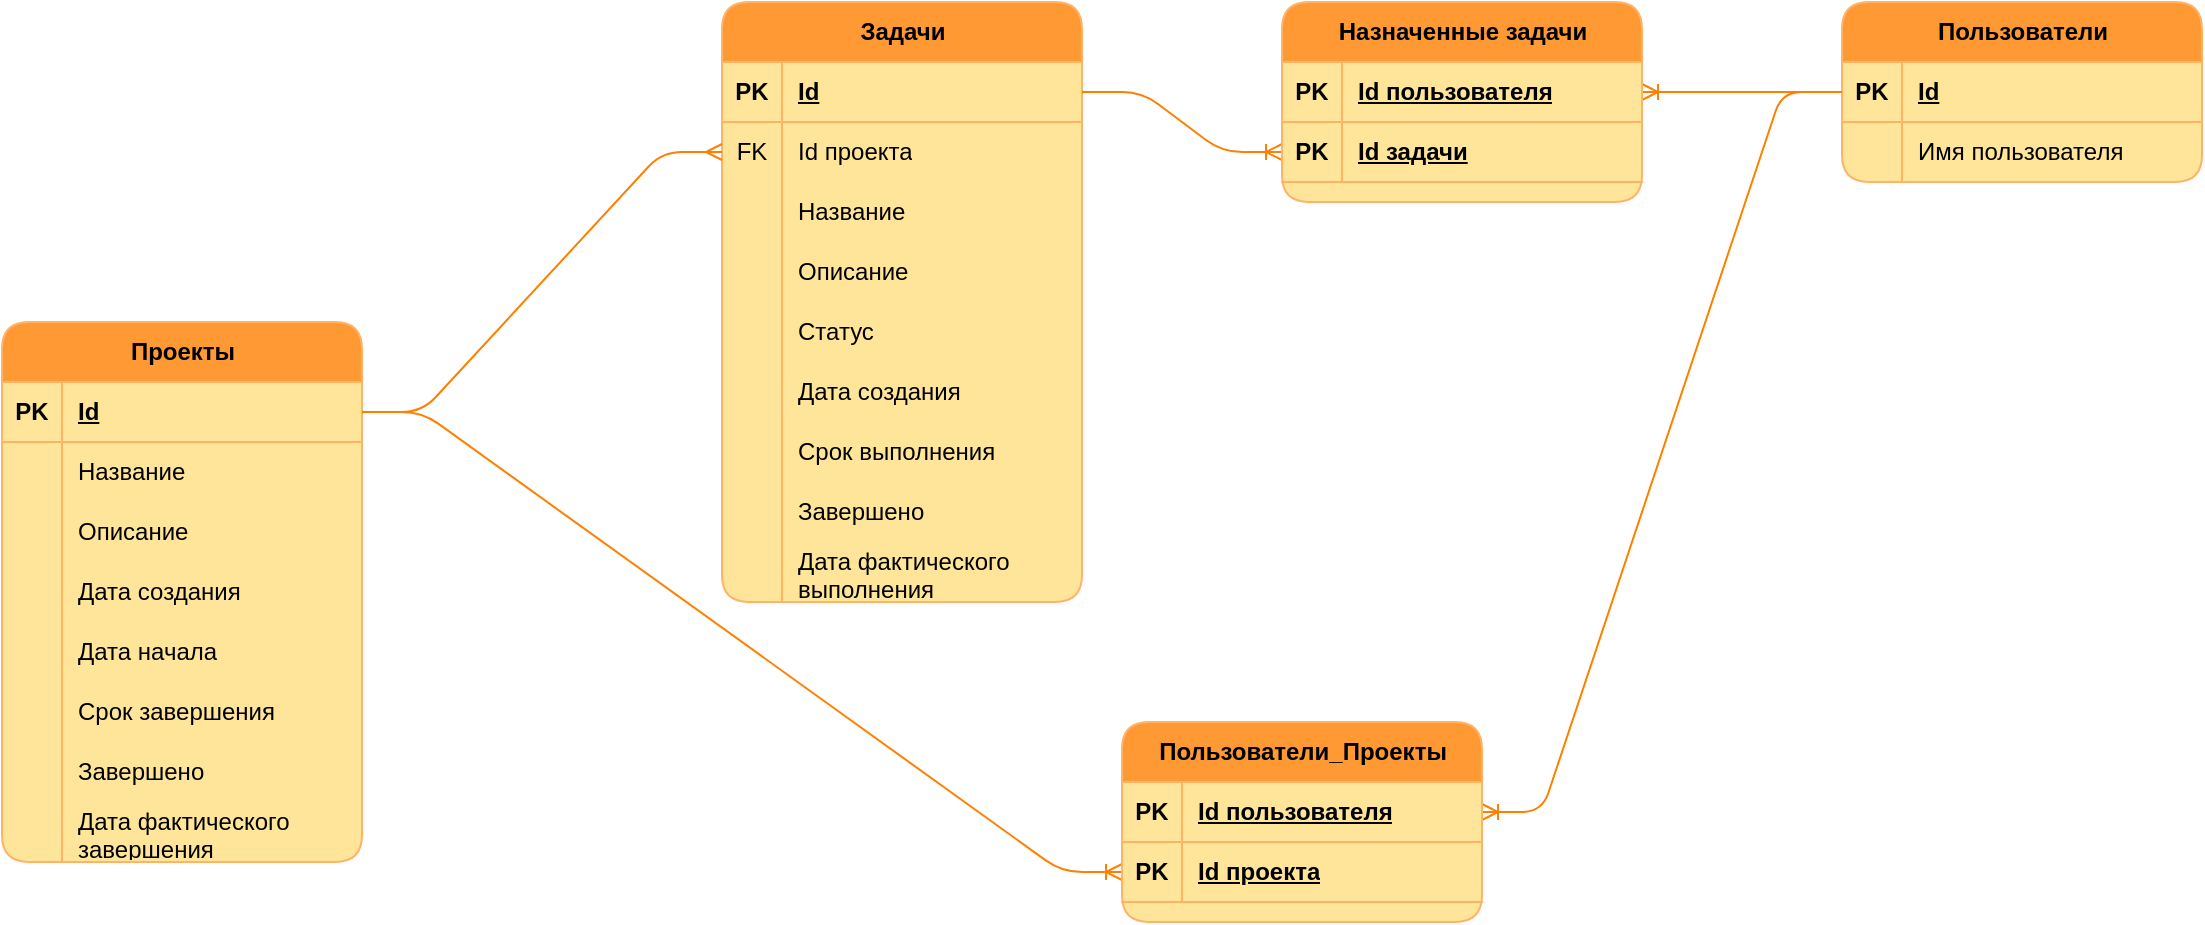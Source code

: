 <mxfile version="23.1.7" type="device">
  <diagram name="Страница — 1" id="sYJRyh-vGLoJUBEAvfaE">
    <mxGraphModel dx="1182" dy="736" grid="1" gridSize="10" guides="1" tooltips="1" connect="1" arrows="1" fold="1" page="0" pageScale="1" pageWidth="827" pageHeight="1169" background="none" math="0" shadow="0">
      <root>
        <mxCell id="0" />
        <mxCell id="1" parent="0" />
        <mxCell id="Amn-JdEglSX3VzLdpy1B-4" value="Пользователи" style="shape=table;startSize=30;container=1;collapsible=1;childLayout=tableLayout;fixedRows=1;rowLines=0;fontStyle=1;align=center;resizeLast=1;html=1;fillColor=#FF9933;strokeColor=#FFB366;swimlaneFillColor=#FFE599;rounded=1;shadow=0;swimlaneLine=1;" parent="1" vertex="1">
          <mxGeometry x="720" y="80" width="180" height="90" as="geometry" />
        </mxCell>
        <mxCell id="Amn-JdEglSX3VzLdpy1B-5" value="" style="shape=tableRow;horizontal=0;startSize=0;swimlaneHead=0;swimlaneBody=0;fillColor=none;collapsible=0;dropTarget=0;points=[[0,0.5],[1,0.5]];portConstraint=eastwest;top=0;left=0;right=0;bottom=1;align=left;strokeColor=#FFB366;" parent="Amn-JdEglSX3VzLdpy1B-4" vertex="1">
          <mxGeometry y="30" width="180" height="30" as="geometry" />
        </mxCell>
        <mxCell id="Amn-JdEglSX3VzLdpy1B-6" value="PK" style="shape=partialRectangle;connectable=0;fillColor=none;top=0;left=0;bottom=0;right=0;fontStyle=1;overflow=hidden;whiteSpace=wrap;html=1;strokeColor=#FFB366;" parent="Amn-JdEglSX3VzLdpy1B-5" vertex="1">
          <mxGeometry width="30" height="30" as="geometry">
            <mxRectangle width="30" height="30" as="alternateBounds" />
          </mxGeometry>
        </mxCell>
        <mxCell id="Amn-JdEglSX3VzLdpy1B-7" value="Id" style="shape=partialRectangle;connectable=0;fillColor=none;top=0;left=0;bottom=0;right=0;align=left;spacingLeft=6;fontStyle=5;overflow=hidden;whiteSpace=wrap;html=1;strokeColor=#FFB366;" parent="Amn-JdEglSX3VzLdpy1B-5" vertex="1">
          <mxGeometry x="30" width="150" height="30" as="geometry">
            <mxRectangle width="150" height="30" as="alternateBounds" />
          </mxGeometry>
        </mxCell>
        <mxCell id="Amn-JdEglSX3VzLdpy1B-8" value="" style="shape=tableRow;horizontal=0;startSize=0;swimlaneHead=0;swimlaneBody=0;fillColor=none;collapsible=0;dropTarget=0;points=[[0,0.5],[1,0.5]];portConstraint=eastwest;top=0;left=0;right=0;bottom=0;strokeColor=#FFB366;" parent="Amn-JdEglSX3VzLdpy1B-4" vertex="1">
          <mxGeometry y="60" width="180" height="30" as="geometry" />
        </mxCell>
        <mxCell id="Amn-JdEglSX3VzLdpy1B-9" value="" style="shape=partialRectangle;connectable=0;fillColor=none;top=0;left=0;bottom=0;right=0;editable=1;overflow=hidden;whiteSpace=wrap;html=1;strokeColor=#FFB366;" parent="Amn-JdEglSX3VzLdpy1B-8" vertex="1">
          <mxGeometry width="30" height="30" as="geometry">
            <mxRectangle width="30" height="30" as="alternateBounds" />
          </mxGeometry>
        </mxCell>
        <mxCell id="Amn-JdEglSX3VzLdpy1B-10" value="Имя пользователя" style="shape=partialRectangle;connectable=0;fillColor=none;top=0;left=0;bottom=0;right=0;align=left;spacingLeft=6;overflow=hidden;whiteSpace=wrap;html=1;strokeColor=#FFB366;" parent="Amn-JdEglSX3VzLdpy1B-8" vertex="1">
          <mxGeometry x="30" width="150" height="30" as="geometry">
            <mxRectangle width="150" height="30" as="alternateBounds" />
          </mxGeometry>
        </mxCell>
        <mxCell id="Amn-JdEglSX3VzLdpy1B-17" value="Задачи" style="shape=table;startSize=30;container=1;collapsible=1;childLayout=tableLayout;fixedRows=1;rowLines=0;fontStyle=1;align=center;resizeLast=1;html=1;fillColor=#FF9933;strokeColor=#FFB366;swimlaneFillColor=#FFE599;rounded=1;shadow=0;swimlaneLine=1;" parent="1" vertex="1">
          <mxGeometry x="160" y="80" width="180" height="300" as="geometry" />
        </mxCell>
        <mxCell id="Amn-JdEglSX3VzLdpy1B-18" value="" style="shape=tableRow;horizontal=0;startSize=0;swimlaneHead=0;swimlaneBody=0;fillColor=none;collapsible=0;dropTarget=0;points=[[0,0.5],[1,0.5]];portConstraint=eastwest;top=0;left=0;right=0;bottom=1;strokeColor=inherit;" parent="Amn-JdEglSX3VzLdpy1B-17" vertex="1">
          <mxGeometry y="30" width="180" height="30" as="geometry" />
        </mxCell>
        <mxCell id="Amn-JdEglSX3VzLdpy1B-19" value="PK" style="shape=partialRectangle;connectable=0;fillColor=none;top=0;left=0;bottom=0;right=0;fontStyle=1;overflow=hidden;whiteSpace=wrap;html=1;" parent="Amn-JdEglSX3VzLdpy1B-18" vertex="1">
          <mxGeometry width="30" height="30" as="geometry">
            <mxRectangle width="30" height="30" as="alternateBounds" />
          </mxGeometry>
        </mxCell>
        <mxCell id="Amn-JdEglSX3VzLdpy1B-20" value="Id" style="shape=partialRectangle;connectable=0;fillColor=none;top=0;left=0;bottom=0;right=0;align=left;spacingLeft=6;fontStyle=5;overflow=hidden;whiteSpace=wrap;html=1;" parent="Amn-JdEglSX3VzLdpy1B-18" vertex="1">
          <mxGeometry x="30" width="150" height="30" as="geometry">
            <mxRectangle width="150" height="30" as="alternateBounds" />
          </mxGeometry>
        </mxCell>
        <mxCell id="Amn-JdEglSX3VzLdpy1B-101" value="" style="shape=tableRow;horizontal=0;startSize=0;swimlaneHead=0;swimlaneBody=0;fillColor=none;collapsible=0;dropTarget=0;points=[[0,0.5],[1,0.5]];portConstraint=eastwest;top=0;left=0;right=0;bottom=0;" parent="Amn-JdEglSX3VzLdpy1B-17" vertex="1">
          <mxGeometry y="60" width="180" height="30" as="geometry" />
        </mxCell>
        <mxCell id="Amn-JdEglSX3VzLdpy1B-102" value="FK" style="shape=partialRectangle;connectable=0;fillColor=none;top=0;left=0;bottom=0;right=0;fontStyle=0;overflow=hidden;whiteSpace=wrap;html=1;" parent="Amn-JdEglSX3VzLdpy1B-101" vertex="1">
          <mxGeometry width="30" height="30" as="geometry">
            <mxRectangle width="30" height="30" as="alternateBounds" />
          </mxGeometry>
        </mxCell>
        <mxCell id="Amn-JdEglSX3VzLdpy1B-103" value="Id проекта" style="shape=partialRectangle;connectable=0;fillColor=none;top=0;left=0;bottom=0;right=0;align=left;spacingLeft=6;fontStyle=0;overflow=hidden;whiteSpace=wrap;html=1;" parent="Amn-JdEglSX3VzLdpy1B-101" vertex="1">
          <mxGeometry x="30" width="150" height="30" as="geometry">
            <mxRectangle width="150" height="30" as="alternateBounds" />
          </mxGeometry>
        </mxCell>
        <mxCell id="Amn-JdEglSX3VzLdpy1B-98" value="" style="shape=tableRow;horizontal=0;startSize=0;swimlaneHead=0;swimlaneBody=0;fillColor=none;collapsible=0;dropTarget=0;points=[[0,0.5],[1,0.5]];portConstraint=eastwest;top=0;left=0;right=0;bottom=0;" parent="Amn-JdEglSX3VzLdpy1B-17" vertex="1">
          <mxGeometry y="90" width="180" height="30" as="geometry" />
        </mxCell>
        <mxCell id="Amn-JdEglSX3VzLdpy1B-99" value="" style="shape=partialRectangle;connectable=0;fillColor=none;top=0;left=0;bottom=0;right=0;editable=1;overflow=hidden;whiteSpace=wrap;html=1;" parent="Amn-JdEglSX3VzLdpy1B-98" vertex="1">
          <mxGeometry width="30" height="30" as="geometry">
            <mxRectangle width="30" height="30" as="alternateBounds" />
          </mxGeometry>
        </mxCell>
        <mxCell id="Amn-JdEglSX3VzLdpy1B-100" value="Название" style="shape=partialRectangle;connectable=0;fillColor=none;top=0;left=0;bottom=0;right=0;align=left;spacingLeft=6;overflow=hidden;whiteSpace=wrap;html=1;" parent="Amn-JdEglSX3VzLdpy1B-98" vertex="1">
          <mxGeometry x="30" width="150" height="30" as="geometry">
            <mxRectangle width="150" height="30" as="alternateBounds" />
          </mxGeometry>
        </mxCell>
        <mxCell id="Amn-JdEglSX3VzLdpy1B-24" value="" style="shape=tableRow;horizontal=0;startSize=0;swimlaneHead=0;swimlaneBody=0;fillColor=none;collapsible=0;dropTarget=0;points=[[0,0.5],[1,0.5]];portConstraint=eastwest;top=0;left=0;right=0;bottom=0;" parent="Amn-JdEglSX3VzLdpy1B-17" vertex="1">
          <mxGeometry y="120" width="180" height="30" as="geometry" />
        </mxCell>
        <mxCell id="Amn-JdEglSX3VzLdpy1B-25" value="" style="shape=partialRectangle;connectable=0;fillColor=none;top=0;left=0;bottom=0;right=0;editable=1;overflow=hidden;whiteSpace=wrap;html=1;" parent="Amn-JdEglSX3VzLdpy1B-24" vertex="1">
          <mxGeometry width="30" height="30" as="geometry">
            <mxRectangle width="30" height="30" as="alternateBounds" />
          </mxGeometry>
        </mxCell>
        <mxCell id="Amn-JdEglSX3VzLdpy1B-26" value="Описание" style="shape=partialRectangle;connectable=0;fillColor=none;top=0;left=0;bottom=0;right=0;align=left;spacingLeft=6;overflow=hidden;whiteSpace=wrap;html=1;" parent="Amn-JdEglSX3VzLdpy1B-24" vertex="1">
          <mxGeometry x="30" width="150" height="30" as="geometry">
            <mxRectangle width="150" height="30" as="alternateBounds" />
          </mxGeometry>
        </mxCell>
        <mxCell id="Amn-JdEglSX3VzLdpy1B-27" value="" style="shape=tableRow;horizontal=0;startSize=0;swimlaneHead=0;swimlaneBody=0;fillColor=none;collapsible=0;dropTarget=0;points=[[0,0.5],[1,0.5]];portConstraint=eastwest;top=0;left=0;right=0;bottom=0;" parent="Amn-JdEglSX3VzLdpy1B-17" vertex="1">
          <mxGeometry y="150" width="180" height="30" as="geometry" />
        </mxCell>
        <mxCell id="Amn-JdEglSX3VzLdpy1B-28" value="" style="shape=partialRectangle;connectable=0;fillColor=none;top=0;left=0;bottom=0;right=0;editable=1;overflow=hidden;whiteSpace=wrap;html=1;" parent="Amn-JdEglSX3VzLdpy1B-27" vertex="1">
          <mxGeometry width="30" height="30" as="geometry">
            <mxRectangle width="30" height="30" as="alternateBounds" />
          </mxGeometry>
        </mxCell>
        <mxCell id="Amn-JdEglSX3VzLdpy1B-29" value="Статус" style="shape=partialRectangle;connectable=0;fillColor=none;top=0;left=0;bottom=0;right=0;align=left;spacingLeft=6;overflow=hidden;whiteSpace=wrap;html=1;" parent="Amn-JdEglSX3VzLdpy1B-27" vertex="1">
          <mxGeometry x="30" width="150" height="30" as="geometry">
            <mxRectangle width="150" height="30" as="alternateBounds" />
          </mxGeometry>
        </mxCell>
        <mxCell id="Amn-JdEglSX3VzLdpy1B-30" value="" style="shape=tableRow;horizontal=0;startSize=0;swimlaneHead=0;swimlaneBody=0;fillColor=none;collapsible=0;dropTarget=0;points=[[0,0.5],[1,0.5]];portConstraint=eastwest;top=0;left=0;right=0;bottom=0;" parent="Amn-JdEglSX3VzLdpy1B-17" vertex="1">
          <mxGeometry y="180" width="180" height="30" as="geometry" />
        </mxCell>
        <mxCell id="Amn-JdEglSX3VzLdpy1B-31" value="" style="shape=partialRectangle;connectable=0;fillColor=none;top=0;left=0;bottom=0;right=0;editable=1;overflow=hidden;whiteSpace=wrap;html=1;" parent="Amn-JdEglSX3VzLdpy1B-30" vertex="1">
          <mxGeometry width="30" height="30" as="geometry">
            <mxRectangle width="30" height="30" as="alternateBounds" />
          </mxGeometry>
        </mxCell>
        <mxCell id="Amn-JdEglSX3VzLdpy1B-32" value="Дата создания" style="shape=partialRectangle;connectable=0;fillColor=none;top=0;left=0;bottom=0;right=0;align=left;spacingLeft=6;overflow=hidden;whiteSpace=wrap;html=1;" parent="Amn-JdEglSX3VzLdpy1B-30" vertex="1">
          <mxGeometry x="30" width="150" height="30" as="geometry">
            <mxRectangle width="150" height="30" as="alternateBounds" />
          </mxGeometry>
        </mxCell>
        <mxCell id="Amn-JdEglSX3VzLdpy1B-49" value="" style="shape=tableRow;horizontal=0;startSize=0;swimlaneHead=0;swimlaneBody=0;fillColor=none;collapsible=0;dropTarget=0;points=[[0,0.5],[1,0.5]];portConstraint=eastwest;top=0;left=0;right=0;bottom=0;" parent="Amn-JdEglSX3VzLdpy1B-17" vertex="1">
          <mxGeometry y="210" width="180" height="30" as="geometry" />
        </mxCell>
        <mxCell id="Amn-JdEglSX3VzLdpy1B-50" value="" style="shape=partialRectangle;connectable=0;fillColor=none;top=0;left=0;bottom=0;right=0;editable=1;overflow=hidden;whiteSpace=wrap;html=1;" parent="Amn-JdEglSX3VzLdpy1B-49" vertex="1">
          <mxGeometry width="30" height="30" as="geometry">
            <mxRectangle width="30" height="30" as="alternateBounds" />
          </mxGeometry>
        </mxCell>
        <mxCell id="Amn-JdEglSX3VzLdpy1B-51" value="Срок выполнения" style="shape=partialRectangle;connectable=0;fillColor=none;top=0;left=0;bottom=0;right=0;align=left;spacingLeft=6;overflow=hidden;whiteSpace=wrap;html=1;" parent="Amn-JdEglSX3VzLdpy1B-49" vertex="1">
          <mxGeometry x="30" width="150" height="30" as="geometry">
            <mxRectangle width="150" height="30" as="alternateBounds" />
          </mxGeometry>
        </mxCell>
        <mxCell id="sZ9bfhR0QjkCpLC3PB9L-11" value="" style="shape=tableRow;horizontal=0;startSize=0;swimlaneHead=0;swimlaneBody=0;fillColor=none;collapsible=0;dropTarget=0;points=[[0,0.5],[1,0.5]];portConstraint=eastwest;top=0;left=0;right=0;bottom=0;" vertex="1" parent="Amn-JdEglSX3VzLdpy1B-17">
          <mxGeometry y="240" width="180" height="30" as="geometry" />
        </mxCell>
        <mxCell id="sZ9bfhR0QjkCpLC3PB9L-12" value="" style="shape=partialRectangle;connectable=0;fillColor=none;top=0;left=0;bottom=0;right=0;editable=1;overflow=hidden;whiteSpace=wrap;html=1;" vertex="1" parent="sZ9bfhR0QjkCpLC3PB9L-11">
          <mxGeometry width="30" height="30" as="geometry">
            <mxRectangle width="30" height="30" as="alternateBounds" />
          </mxGeometry>
        </mxCell>
        <mxCell id="sZ9bfhR0QjkCpLC3PB9L-13" value="Завершено" style="shape=partialRectangle;connectable=0;fillColor=none;top=0;left=0;bottom=0;right=0;align=left;spacingLeft=6;overflow=hidden;whiteSpace=wrap;html=1;" vertex="1" parent="sZ9bfhR0QjkCpLC3PB9L-11">
          <mxGeometry x="30" width="150" height="30" as="geometry">
            <mxRectangle width="150" height="30" as="alternateBounds" />
          </mxGeometry>
        </mxCell>
        <mxCell id="Amn-JdEglSX3VzLdpy1B-33" value="" style="shape=tableRow;horizontal=0;startSize=0;swimlaneHead=0;swimlaneBody=0;fillColor=none;collapsible=0;dropTarget=0;points=[[0,0.5],[1,0.5]];portConstraint=eastwest;top=0;left=0;right=0;bottom=0;" parent="Amn-JdEglSX3VzLdpy1B-17" vertex="1">
          <mxGeometry y="270" width="180" height="30" as="geometry" />
        </mxCell>
        <mxCell id="Amn-JdEglSX3VzLdpy1B-34" value="" style="shape=partialRectangle;connectable=0;fillColor=none;top=0;left=0;bottom=0;right=0;editable=1;overflow=hidden;whiteSpace=wrap;html=1;" parent="Amn-JdEglSX3VzLdpy1B-33" vertex="1">
          <mxGeometry width="30" height="30" as="geometry">
            <mxRectangle width="30" height="30" as="alternateBounds" />
          </mxGeometry>
        </mxCell>
        <mxCell id="Amn-JdEglSX3VzLdpy1B-35" value="Дата фактического выполнения" style="shape=partialRectangle;connectable=0;fillColor=none;top=0;left=0;bottom=0;right=0;align=left;spacingLeft=6;overflow=hidden;whiteSpace=wrap;html=1;" parent="Amn-JdEglSX3VzLdpy1B-33" vertex="1">
          <mxGeometry x="30" width="150" height="30" as="geometry">
            <mxRectangle width="150" height="30" as="alternateBounds" />
          </mxGeometry>
        </mxCell>
        <mxCell id="Amn-JdEglSX3VzLdpy1B-36" value="Проекты" style="shape=table;startSize=30;container=1;collapsible=1;childLayout=tableLayout;fixedRows=1;rowLines=0;fontStyle=1;align=center;resizeLast=1;html=1;fillColor=#FF9933;strokeColor=#FFB366;swimlaneFillColor=#FFE599;rounded=1;shadow=0;swimlaneLine=1;" parent="1" vertex="1">
          <mxGeometry x="-200" y="240" width="180" height="270" as="geometry" />
        </mxCell>
        <mxCell id="Amn-JdEglSX3VzLdpy1B-37" value="" style="shape=tableRow;horizontal=0;startSize=0;swimlaneHead=0;swimlaneBody=0;fillColor=none;collapsible=0;dropTarget=0;points=[[0,0.5],[1,0.5]];portConstraint=eastwest;top=0;left=0;right=0;bottom=1;strokeColor=inherit;" parent="Amn-JdEglSX3VzLdpy1B-36" vertex="1">
          <mxGeometry y="30" width="180" height="30" as="geometry" />
        </mxCell>
        <mxCell id="Amn-JdEglSX3VzLdpy1B-38" value="PK" style="shape=partialRectangle;connectable=0;fillColor=none;top=0;left=0;bottom=0;right=0;fontStyle=1;overflow=hidden;whiteSpace=wrap;html=1;" parent="Amn-JdEglSX3VzLdpy1B-37" vertex="1">
          <mxGeometry width="30" height="30" as="geometry">
            <mxRectangle width="30" height="30" as="alternateBounds" />
          </mxGeometry>
        </mxCell>
        <mxCell id="Amn-JdEglSX3VzLdpy1B-39" value="Id" style="shape=partialRectangle;connectable=0;fillColor=none;top=0;left=0;bottom=0;right=0;align=left;spacingLeft=6;fontStyle=5;overflow=hidden;whiteSpace=wrap;html=1;strokeColor=inherit;" parent="Amn-JdEglSX3VzLdpy1B-37" vertex="1">
          <mxGeometry x="30" width="150" height="30" as="geometry">
            <mxRectangle width="150" height="30" as="alternateBounds" />
          </mxGeometry>
        </mxCell>
        <mxCell id="Amn-JdEglSX3VzLdpy1B-40" value="" style="shape=tableRow;horizontal=0;startSize=0;swimlaneHead=0;swimlaneBody=0;fillColor=none;collapsible=0;dropTarget=0;points=[[0,0.5],[1,0.5]];portConstraint=eastwest;top=0;left=0;right=0;bottom=0;strokeColor=inherit;" parent="Amn-JdEglSX3VzLdpy1B-36" vertex="1">
          <mxGeometry y="60" width="180" height="30" as="geometry" />
        </mxCell>
        <mxCell id="Amn-JdEglSX3VzLdpy1B-41" value="" style="shape=partialRectangle;connectable=0;fillColor=none;top=0;left=0;bottom=0;right=0;editable=1;overflow=hidden;whiteSpace=wrap;html=1;" parent="Amn-JdEglSX3VzLdpy1B-40" vertex="1">
          <mxGeometry width="30" height="30" as="geometry">
            <mxRectangle width="30" height="30" as="alternateBounds" />
          </mxGeometry>
        </mxCell>
        <mxCell id="Amn-JdEglSX3VzLdpy1B-42" value="Название" style="shape=partialRectangle;connectable=0;fillColor=none;top=0;left=0;bottom=0;right=0;align=left;spacingLeft=6;overflow=hidden;whiteSpace=wrap;html=1;strokeColor=inherit;" parent="Amn-JdEglSX3VzLdpy1B-40" vertex="1">
          <mxGeometry x="30" width="150" height="30" as="geometry">
            <mxRectangle width="150" height="30" as="alternateBounds" />
          </mxGeometry>
        </mxCell>
        <mxCell id="Amn-JdEglSX3VzLdpy1B-43" value="" style="shape=tableRow;horizontal=0;startSize=0;swimlaneHead=0;swimlaneBody=0;fillColor=none;collapsible=0;dropTarget=0;points=[[0,0.5],[1,0.5]];portConstraint=eastwest;top=0;left=0;right=0;bottom=0;" parent="Amn-JdEglSX3VzLdpy1B-36" vertex="1">
          <mxGeometry y="90" width="180" height="30" as="geometry" />
        </mxCell>
        <mxCell id="Amn-JdEglSX3VzLdpy1B-44" value="" style="shape=partialRectangle;connectable=0;fillColor=none;top=0;left=0;bottom=0;right=0;editable=1;overflow=hidden;whiteSpace=wrap;html=1;" parent="Amn-JdEglSX3VzLdpy1B-43" vertex="1">
          <mxGeometry width="30" height="30" as="geometry">
            <mxRectangle width="30" height="30" as="alternateBounds" />
          </mxGeometry>
        </mxCell>
        <mxCell id="Amn-JdEglSX3VzLdpy1B-45" value="Описание" style="shape=partialRectangle;connectable=0;fillColor=none;top=0;left=0;bottom=0;right=0;align=left;spacingLeft=6;overflow=hidden;whiteSpace=wrap;html=1;" parent="Amn-JdEglSX3VzLdpy1B-43" vertex="1">
          <mxGeometry x="30" width="150" height="30" as="geometry">
            <mxRectangle width="150" height="30" as="alternateBounds" />
          </mxGeometry>
        </mxCell>
        <mxCell id="sZ9bfhR0QjkCpLC3PB9L-3" value="" style="shape=tableRow;horizontal=0;startSize=0;swimlaneHead=0;swimlaneBody=0;fillColor=none;collapsible=0;dropTarget=0;points=[[0,0.5],[1,0.5]];portConstraint=eastwest;top=0;left=0;right=0;bottom=0;" vertex="1" parent="Amn-JdEglSX3VzLdpy1B-36">
          <mxGeometry y="120" width="180" height="30" as="geometry" />
        </mxCell>
        <mxCell id="sZ9bfhR0QjkCpLC3PB9L-4" value="" style="shape=partialRectangle;connectable=0;fillColor=none;top=0;left=0;bottom=0;right=0;editable=1;overflow=hidden;whiteSpace=wrap;html=1;" vertex="1" parent="sZ9bfhR0QjkCpLC3PB9L-3">
          <mxGeometry width="30" height="30" as="geometry">
            <mxRectangle width="30" height="30" as="alternateBounds" />
          </mxGeometry>
        </mxCell>
        <mxCell id="sZ9bfhR0QjkCpLC3PB9L-5" value="Дата создания" style="shape=partialRectangle;connectable=0;fillColor=none;top=0;left=0;bottom=0;right=0;align=left;spacingLeft=6;overflow=hidden;whiteSpace=wrap;html=1;" vertex="1" parent="sZ9bfhR0QjkCpLC3PB9L-3">
          <mxGeometry x="30" width="150" height="30" as="geometry">
            <mxRectangle width="150" height="30" as="alternateBounds" />
          </mxGeometry>
        </mxCell>
        <mxCell id="Amn-JdEglSX3VzLdpy1B-55" value="" style="shape=tableRow;horizontal=0;startSize=0;swimlaneHead=0;swimlaneBody=0;fillColor=none;collapsible=0;dropTarget=0;points=[[0,0.5],[1,0.5]];portConstraint=eastwest;top=0;left=0;right=0;bottom=0;" parent="Amn-JdEglSX3VzLdpy1B-36" vertex="1">
          <mxGeometry y="150" width="180" height="30" as="geometry" />
        </mxCell>
        <mxCell id="Amn-JdEglSX3VzLdpy1B-56" value="" style="shape=partialRectangle;connectable=0;fillColor=none;top=0;left=0;bottom=0;right=0;editable=1;overflow=hidden;whiteSpace=wrap;html=1;" parent="Amn-JdEglSX3VzLdpy1B-55" vertex="1">
          <mxGeometry width="30" height="30" as="geometry">
            <mxRectangle width="30" height="30" as="alternateBounds" />
          </mxGeometry>
        </mxCell>
        <mxCell id="Amn-JdEglSX3VzLdpy1B-57" value="Дата начала" style="shape=partialRectangle;connectable=0;fillColor=none;top=0;left=0;bottom=0;right=0;align=left;spacingLeft=6;overflow=hidden;whiteSpace=wrap;html=1;" parent="Amn-JdEglSX3VzLdpy1B-55" vertex="1">
          <mxGeometry x="30" width="150" height="30" as="geometry">
            <mxRectangle width="150" height="30" as="alternateBounds" />
          </mxGeometry>
        </mxCell>
        <mxCell id="Amn-JdEglSX3VzLdpy1B-46" value="" style="shape=tableRow;horizontal=0;startSize=0;swimlaneHead=0;swimlaneBody=0;fillColor=none;collapsible=0;dropTarget=0;points=[[0,0.5],[1,0.5]];portConstraint=eastwest;top=0;left=0;right=0;bottom=0;" parent="Amn-JdEglSX3VzLdpy1B-36" vertex="1">
          <mxGeometry y="180" width="180" height="30" as="geometry" />
        </mxCell>
        <mxCell id="Amn-JdEglSX3VzLdpy1B-47" value="" style="shape=partialRectangle;connectable=0;fillColor=none;top=0;left=0;bottom=0;right=0;editable=1;overflow=hidden;whiteSpace=wrap;html=1;" parent="Amn-JdEglSX3VzLdpy1B-46" vertex="1">
          <mxGeometry width="30" height="30" as="geometry">
            <mxRectangle width="30" height="30" as="alternateBounds" />
          </mxGeometry>
        </mxCell>
        <mxCell id="Amn-JdEglSX3VzLdpy1B-48" value="Срок завершения" style="shape=partialRectangle;connectable=0;fillColor=none;top=0;left=0;bottom=0;right=0;align=left;spacingLeft=6;overflow=hidden;whiteSpace=wrap;html=1;" parent="Amn-JdEglSX3VzLdpy1B-46" vertex="1">
          <mxGeometry x="30" width="150" height="30" as="geometry">
            <mxRectangle width="150" height="30" as="alternateBounds" />
          </mxGeometry>
        </mxCell>
        <mxCell id="sZ9bfhR0QjkCpLC3PB9L-6" value="" style="shape=tableRow;horizontal=0;startSize=0;swimlaneHead=0;swimlaneBody=0;fillColor=none;collapsible=0;dropTarget=0;points=[[0,0.5],[1,0.5]];portConstraint=eastwest;top=0;left=0;right=0;bottom=0;" vertex="1" parent="Amn-JdEglSX3VzLdpy1B-36">
          <mxGeometry y="210" width="180" height="30" as="geometry" />
        </mxCell>
        <mxCell id="sZ9bfhR0QjkCpLC3PB9L-7" value="" style="shape=partialRectangle;connectable=0;fillColor=none;top=0;left=0;bottom=0;right=0;editable=1;overflow=hidden;whiteSpace=wrap;html=1;" vertex="1" parent="sZ9bfhR0QjkCpLC3PB9L-6">
          <mxGeometry width="30" height="30" as="geometry">
            <mxRectangle width="30" height="30" as="alternateBounds" />
          </mxGeometry>
        </mxCell>
        <mxCell id="sZ9bfhR0QjkCpLC3PB9L-8" value="Завершено" style="shape=partialRectangle;connectable=0;fillColor=none;top=0;left=0;bottom=0;right=0;align=left;spacingLeft=6;overflow=hidden;whiteSpace=wrap;html=1;" vertex="1" parent="sZ9bfhR0QjkCpLC3PB9L-6">
          <mxGeometry x="30" width="150" height="30" as="geometry">
            <mxRectangle width="150" height="30" as="alternateBounds" />
          </mxGeometry>
        </mxCell>
        <mxCell id="Amn-JdEglSX3VzLdpy1B-58" value="" style="shape=tableRow;horizontal=0;startSize=0;swimlaneHead=0;swimlaneBody=0;fillColor=none;collapsible=0;dropTarget=0;points=[[0,0.5],[1,0.5]];portConstraint=eastwest;top=0;left=0;right=0;bottom=0;" parent="Amn-JdEglSX3VzLdpy1B-36" vertex="1">
          <mxGeometry y="240" width="180" height="30" as="geometry" />
        </mxCell>
        <mxCell id="Amn-JdEglSX3VzLdpy1B-59" value="" style="shape=partialRectangle;connectable=0;fillColor=none;top=0;left=0;bottom=0;right=0;editable=1;overflow=hidden;whiteSpace=wrap;html=1;" parent="Amn-JdEglSX3VzLdpy1B-58" vertex="1">
          <mxGeometry width="30" height="30" as="geometry">
            <mxRectangle width="30" height="30" as="alternateBounds" />
          </mxGeometry>
        </mxCell>
        <mxCell id="Amn-JdEglSX3VzLdpy1B-60" value="Дата фактического завершения" style="shape=partialRectangle;connectable=0;fillColor=none;top=0;left=0;bottom=0;right=0;align=left;spacingLeft=6;overflow=hidden;whiteSpace=wrap;html=1;" parent="Amn-JdEglSX3VzLdpy1B-58" vertex="1">
          <mxGeometry x="30" width="150" height="30" as="geometry">
            <mxRectangle width="150" height="30" as="alternateBounds" />
          </mxGeometry>
        </mxCell>
        <mxCell id="Amn-JdEglSX3VzLdpy1B-78" value="" style="edgeStyle=entityRelationEdgeStyle;fontSize=12;html=1;endArrow=ERoneToMany;rounded=1;exitX=0;exitY=0.5;exitDx=0;exitDy=0;entryX=1;entryY=0.5;entryDx=0;entryDy=0;curved=0;strokeColor=#FF8000;" parent="1" source="Amn-JdEglSX3VzLdpy1B-5" target="Amn-JdEglSX3VzLdpy1B-123" edge="1">
          <mxGeometry width="100" height="100" relative="1" as="geometry">
            <mxPoint x="-80" y="280" as="sourcePoint" />
            <mxPoint x="20" y="180" as="targetPoint" />
          </mxGeometry>
        </mxCell>
        <mxCell id="Amn-JdEglSX3VzLdpy1B-79" value="" style="edgeStyle=entityRelationEdgeStyle;fontSize=12;html=1;endArrow=ERoneToMany;rounded=1;exitX=1;exitY=0.5;exitDx=0;exitDy=0;entryX=0;entryY=0.5;entryDx=0;entryDy=0;curved=0;strokeColor=#FF8000;" parent="1" source="Amn-JdEglSX3VzLdpy1B-18" target="Amn-JdEglSX3VzLdpy1B-129" edge="1">
          <mxGeometry width="100" height="100" relative="1" as="geometry">
            <mxPoint x="370" y="330" as="sourcePoint" />
            <mxPoint x="470" y="230" as="targetPoint" />
          </mxGeometry>
        </mxCell>
        <mxCell id="Amn-JdEglSX3VzLdpy1B-96" value="" style="edgeStyle=entityRelationEdgeStyle;fontSize=12;html=1;endArrow=ERmany;rounded=1;entryX=0;entryY=0.5;entryDx=0;entryDy=0;exitX=1;exitY=0.5;exitDx=0;exitDy=0;curved=0;jumpStyle=none;strokeColor=#FF8000;" parent="1" source="Amn-JdEglSX3VzLdpy1B-37" target="Amn-JdEglSX3VzLdpy1B-101" edge="1">
          <mxGeometry width="100" height="100" relative="1" as="geometry">
            <mxPoint x="550" y="360" as="sourcePoint" />
            <mxPoint x="660" y="155" as="targetPoint" />
          </mxGeometry>
        </mxCell>
        <mxCell id="Amn-JdEglSX3VzLdpy1B-120" value="" style="edgeStyle=entityRelationEdgeStyle;fontSize=12;html=1;endArrow=ERoneToMany;rounded=1;entryX=1;entryY=0.5;entryDx=0;entryDy=0;curved=0;strokeColor=#FF8000;" parent="1" source="Amn-JdEglSX3VzLdpy1B-5" target="Amn-JdEglSX3VzLdpy1B-133" edge="1">
          <mxGeometry width="100" height="100" relative="1" as="geometry">
            <mxPoint y="370" as="sourcePoint" />
            <mxPoint x="100" y="270" as="targetPoint" />
          </mxGeometry>
        </mxCell>
        <mxCell id="Amn-JdEglSX3VzLdpy1B-121" value="" style="edgeStyle=entityRelationEdgeStyle;fontSize=12;html=1;endArrow=ERoneToMany;rounded=1;entryX=0;entryY=0.5;entryDx=0;entryDy=0;exitX=1;exitY=0.5;exitDx=0;exitDy=0;curved=0;strokeColor=#FF8000;" parent="1" source="Amn-JdEglSX3VzLdpy1B-37" target="Amn-JdEglSX3VzLdpy1B-136" edge="1">
          <mxGeometry width="100" height="100" relative="1" as="geometry">
            <mxPoint x="370" y="330" as="sourcePoint" />
            <mxPoint x="470" y="230" as="targetPoint" />
          </mxGeometry>
        </mxCell>
        <mxCell id="Amn-JdEglSX3VzLdpy1B-122" value="Назначенные задачи" style="shape=table;startSize=30;container=1;collapsible=1;childLayout=tableLayout;fixedRows=1;rowLines=0;fontStyle=1;align=center;resizeLast=1;html=1;fillColor=#FF9933;strokeColor=#FFB366;swimlaneFillColor=#FFE599;rounded=1;shadow=0;swimlaneLine=1;" parent="1" vertex="1">
          <mxGeometry x="440" y="80" width="180" height="100" as="geometry" />
        </mxCell>
        <mxCell id="Amn-JdEglSX3VzLdpy1B-123" value="" style="shape=tableRow;horizontal=0;startSize=0;swimlaneHead=0;swimlaneBody=0;fillColor=none;collapsible=0;dropTarget=0;points=[[0,0.5],[1,0.5]];portConstraint=eastwest;top=0;left=0;right=0;bottom=1;align=left;strokeColor=#FFB366;" parent="Amn-JdEglSX3VzLdpy1B-122" vertex="1">
          <mxGeometry y="30" width="180" height="30" as="geometry" />
        </mxCell>
        <mxCell id="Amn-JdEglSX3VzLdpy1B-124" value="PK" style="shape=partialRectangle;connectable=0;fillColor=none;top=0;left=0;bottom=0;right=0;fontStyle=1;overflow=hidden;whiteSpace=wrap;html=1;strokeColor=#FFB366;" parent="Amn-JdEglSX3VzLdpy1B-123" vertex="1">
          <mxGeometry width="30" height="30" as="geometry">
            <mxRectangle width="30" height="30" as="alternateBounds" />
          </mxGeometry>
        </mxCell>
        <mxCell id="Amn-JdEglSX3VzLdpy1B-125" value="Id пользователя" style="shape=partialRectangle;connectable=0;fillColor=none;top=0;left=0;bottom=0;right=0;align=left;spacingLeft=6;fontStyle=5;overflow=hidden;whiteSpace=wrap;html=1;strokeColor=#FFB366;" parent="Amn-JdEglSX3VzLdpy1B-123" vertex="1">
          <mxGeometry x="30" width="150" height="30" as="geometry">
            <mxRectangle width="150" height="30" as="alternateBounds" />
          </mxGeometry>
        </mxCell>
        <mxCell id="Amn-JdEglSX3VzLdpy1B-129" value="" style="shape=tableRow;horizontal=0;startSize=0;swimlaneHead=0;swimlaneBody=0;fillColor=none;collapsible=0;dropTarget=0;points=[[0,0.5],[1,0.5]];portConstraint=eastwest;top=0;left=0;right=0;bottom=1;align=left;strokeColor=#FFB366;" parent="Amn-JdEglSX3VzLdpy1B-122" vertex="1">
          <mxGeometry y="60" width="180" height="30" as="geometry" />
        </mxCell>
        <mxCell id="Amn-JdEglSX3VzLdpy1B-130" value="PK" style="shape=partialRectangle;connectable=0;fillColor=none;top=0;left=0;bottom=0;right=0;fontStyle=1;overflow=hidden;whiteSpace=wrap;html=1;strokeColor=#FFB366;" parent="Amn-JdEglSX3VzLdpy1B-129" vertex="1">
          <mxGeometry width="30" height="30" as="geometry">
            <mxRectangle width="30" height="30" as="alternateBounds" />
          </mxGeometry>
        </mxCell>
        <mxCell id="Amn-JdEglSX3VzLdpy1B-131" value="Id задачи" style="shape=partialRectangle;connectable=0;fillColor=none;top=0;left=0;bottom=0;right=0;align=left;spacingLeft=6;fontStyle=5;overflow=hidden;whiteSpace=wrap;html=1;strokeColor=#FFB366;" parent="Amn-JdEglSX3VzLdpy1B-129" vertex="1">
          <mxGeometry x="30" width="150" height="30" as="geometry">
            <mxRectangle width="150" height="30" as="alternateBounds" />
          </mxGeometry>
        </mxCell>
        <mxCell id="Amn-JdEglSX3VzLdpy1B-132" value="Пользователи_Проекты" style="shape=table;startSize=30;container=1;collapsible=1;childLayout=tableLayout;fixedRows=1;rowLines=0;fontStyle=1;align=center;resizeLast=1;html=1;fillColor=#FF9933;strokeColor=#FFB366;swimlaneFillColor=#FFE599;rounded=1;shadow=0;swimlaneLine=1;" parent="1" vertex="1">
          <mxGeometry x="360" y="440" width="180" height="100" as="geometry" />
        </mxCell>
        <mxCell id="Amn-JdEglSX3VzLdpy1B-133" value="" style="shape=tableRow;horizontal=0;startSize=0;swimlaneHead=0;swimlaneBody=0;fillColor=none;collapsible=0;dropTarget=0;points=[[0,0.5],[1,0.5]];portConstraint=eastwest;top=0;left=0;right=0;bottom=1;align=left;strokeColor=#FFB366;" parent="Amn-JdEglSX3VzLdpy1B-132" vertex="1">
          <mxGeometry y="30" width="180" height="30" as="geometry" />
        </mxCell>
        <mxCell id="Amn-JdEglSX3VzLdpy1B-134" value="PK" style="shape=partialRectangle;connectable=0;fillColor=none;top=0;left=0;bottom=0;right=0;fontStyle=1;overflow=hidden;whiteSpace=wrap;html=1;strokeColor=#FFB366;" parent="Amn-JdEglSX3VzLdpy1B-133" vertex="1">
          <mxGeometry width="30" height="30" as="geometry">
            <mxRectangle width="30" height="30" as="alternateBounds" />
          </mxGeometry>
        </mxCell>
        <mxCell id="Amn-JdEglSX3VzLdpy1B-135" value="Id пользователя" style="shape=partialRectangle;connectable=0;fillColor=none;top=0;left=0;bottom=0;right=0;align=left;spacingLeft=6;fontStyle=5;overflow=hidden;whiteSpace=wrap;html=1;strokeColor=#FFB366;" parent="Amn-JdEglSX3VzLdpy1B-133" vertex="1">
          <mxGeometry x="30" width="150" height="30" as="geometry">
            <mxRectangle width="150" height="30" as="alternateBounds" />
          </mxGeometry>
        </mxCell>
        <mxCell id="Amn-JdEglSX3VzLdpy1B-136" value="" style="shape=tableRow;horizontal=0;startSize=0;swimlaneHead=0;swimlaneBody=0;fillColor=none;collapsible=0;dropTarget=0;points=[[0,0.5],[1,0.5]];portConstraint=eastwest;top=0;left=0;right=0;bottom=1;align=left;strokeColor=#FFB366;" parent="Amn-JdEglSX3VzLdpy1B-132" vertex="1">
          <mxGeometry y="60" width="180" height="30" as="geometry" />
        </mxCell>
        <mxCell id="Amn-JdEglSX3VzLdpy1B-137" value="PK" style="shape=partialRectangle;connectable=0;fillColor=none;top=0;left=0;bottom=0;right=0;fontStyle=1;overflow=hidden;whiteSpace=wrap;html=1;strokeColor=#FFB366;" parent="Amn-JdEglSX3VzLdpy1B-136" vertex="1">
          <mxGeometry width="30" height="30" as="geometry">
            <mxRectangle width="30" height="30" as="alternateBounds" />
          </mxGeometry>
        </mxCell>
        <mxCell id="Amn-JdEglSX3VzLdpy1B-138" value="Id проекта" style="shape=partialRectangle;connectable=0;fillColor=none;top=0;left=0;bottom=0;right=0;align=left;spacingLeft=6;fontStyle=5;overflow=hidden;whiteSpace=wrap;html=1;strokeColor=#FFB366;" parent="Amn-JdEglSX3VzLdpy1B-136" vertex="1">
          <mxGeometry x="30" width="150" height="30" as="geometry">
            <mxRectangle width="150" height="30" as="alternateBounds" />
          </mxGeometry>
        </mxCell>
      </root>
    </mxGraphModel>
  </diagram>
</mxfile>
